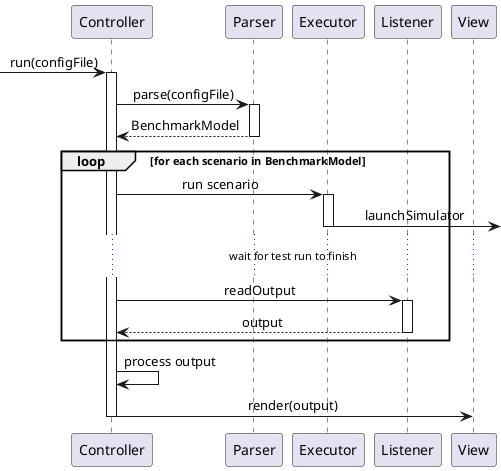 @startuml
skinparam sequenceMessageAlign center



 -> Controller : run(configFile)
activate Controller


Controller -> Parser : parse(configFile)
activate Parser
return BenchmarkModel

loop for each scenario in BenchmarkModel

Controller -> Executor : run scenario
activate Executor
Executor -> : launchSimulator
deactivate Executor

...wait for test run to finish...

Controller -> Listener : readOutput
activate Listener
return output

end
Controller -> Controller : process output
Controller -> View : render(output)

deactivate Controller


@enduml